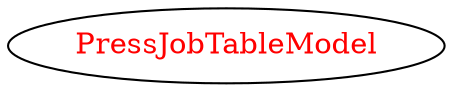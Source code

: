 digraph dependencyGraph {
 concentrate=true;
 ranksep="2.0";
 rankdir="LR"; 
 splines="ortho";
"PressJobTableModel" [fontcolor="red"];
}